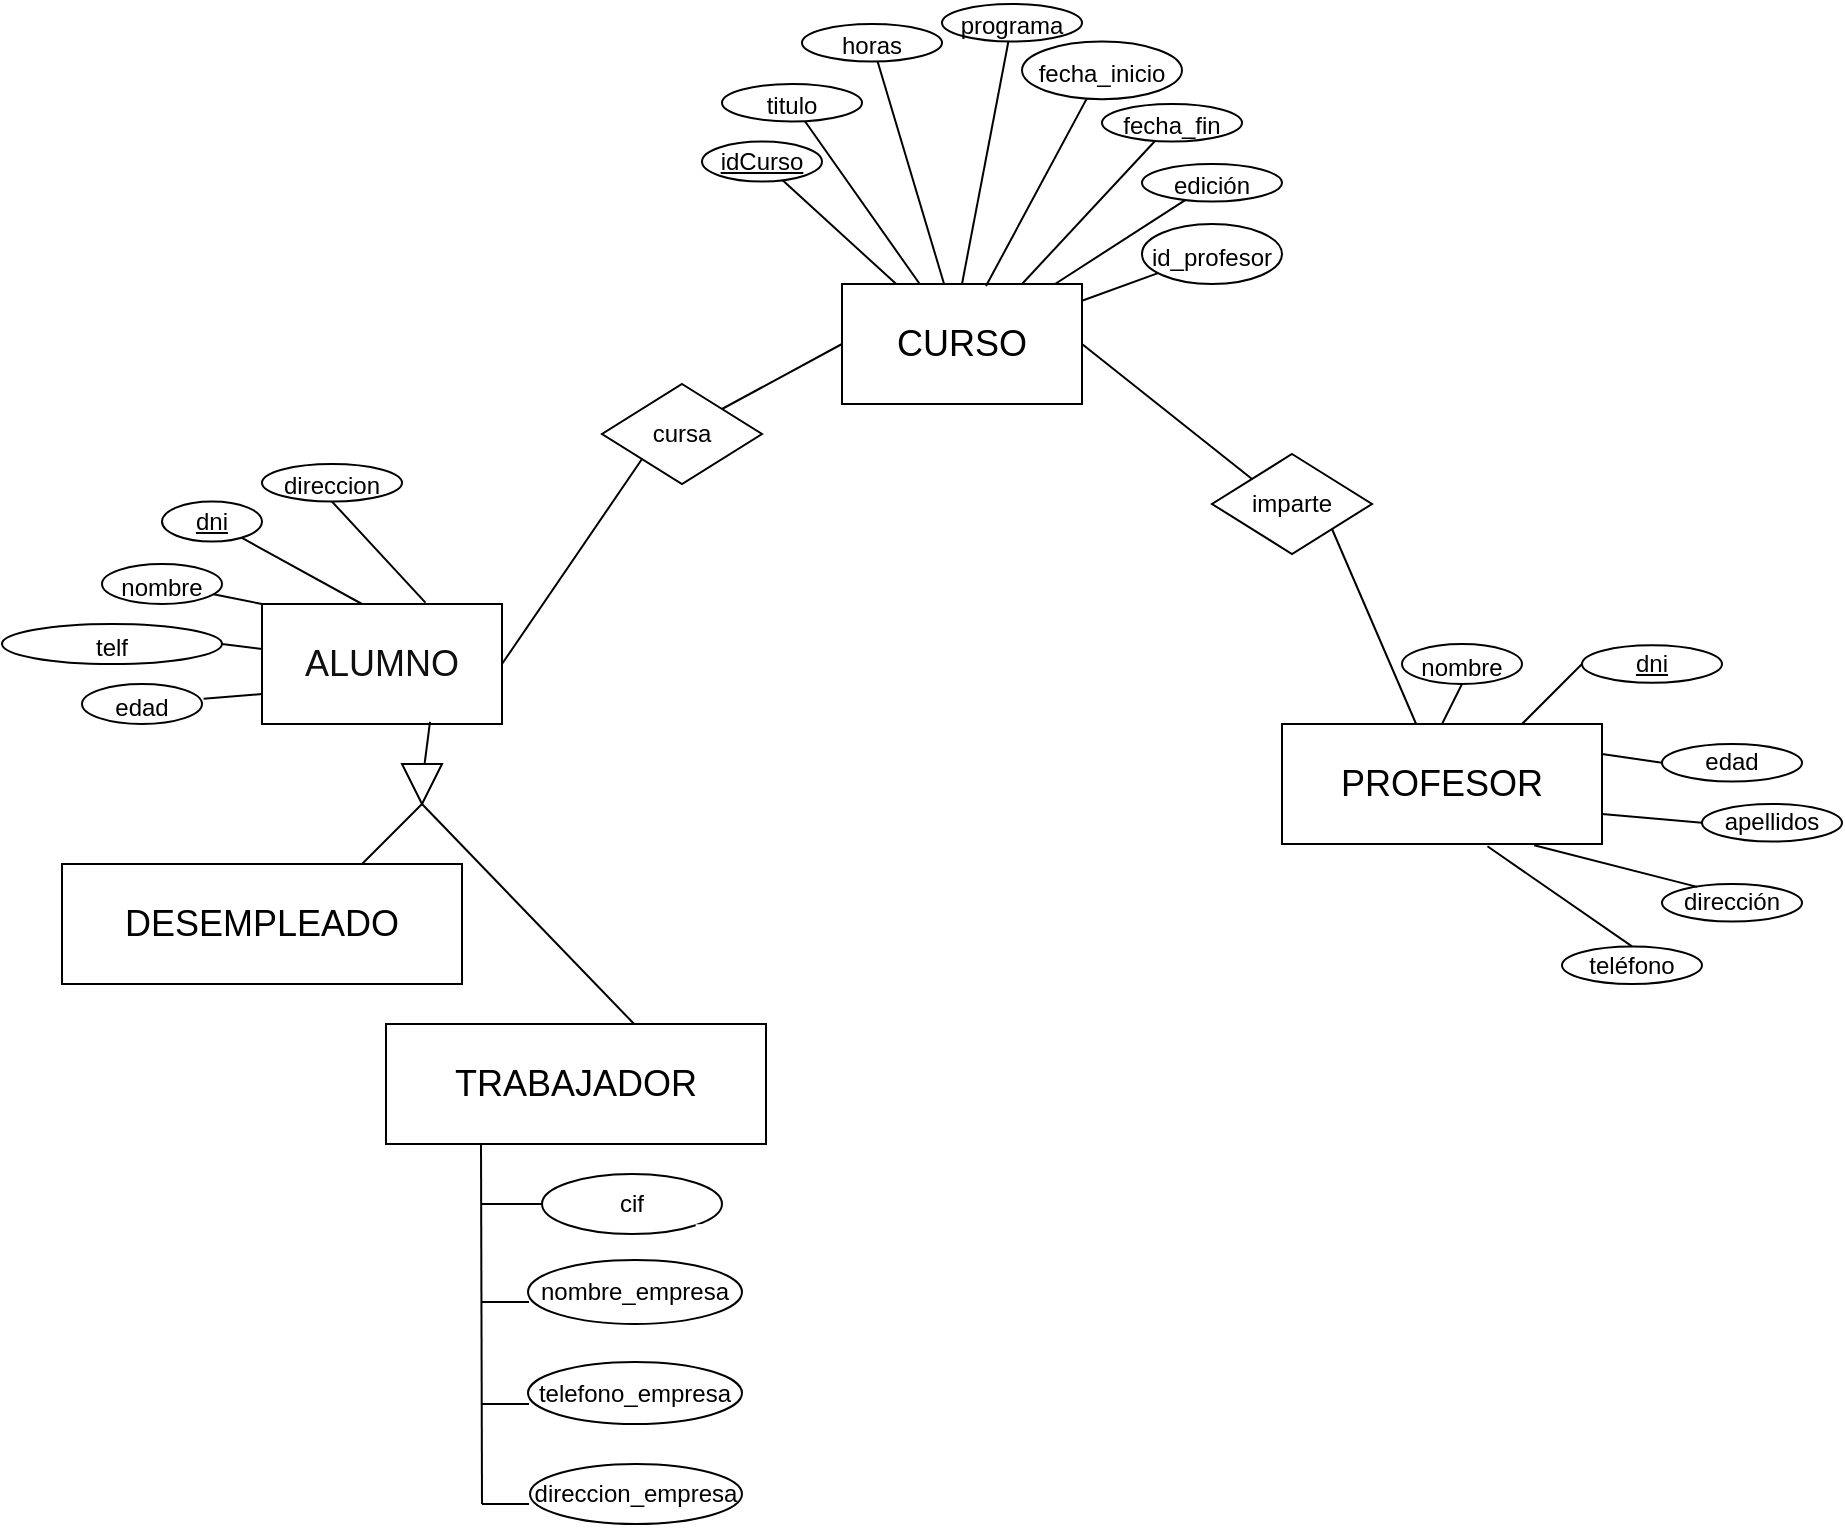 <mxfile version="20.1.1" type="github">
  <diagram id="1pK2U52u39EcWoUf9Ywa" name="Página-1">
    <mxGraphModel dx="2271" dy="1413" grid="1" gridSize="10" guides="1" tooltips="1" connect="1" arrows="1" fold="1" page="1" pageScale="1" pageWidth="1169" pageHeight="827" math="0" shadow="0">
      <root>
        <mxCell id="0" />
        <mxCell id="1" parent="0" />
        <mxCell id="-nL9x9uwBdVTPMebP5XL-3" value="&lt;font color=&quot;#0F0F0F&quot;&gt;ALUMNO&lt;/font&gt;" style="rounded=0;whiteSpace=wrap;html=1;shadow=0;sketch=0;fontSize=18;" vertex="1" parent="1">
          <mxGeometry x="110" y="110" width="120" height="60" as="geometry" />
        </mxCell>
        <mxCell id="-nL9x9uwBdVTPMebP5XL-4" value="DESEMPLEADO" style="rounded=0;whiteSpace=wrap;html=1;shadow=0;sketch=0;fontSize=18;" vertex="1" parent="1">
          <mxGeometry x="10" y="240" width="200" height="60" as="geometry" />
        </mxCell>
        <mxCell id="-nL9x9uwBdVTPMebP5XL-6" value="TRABAJADOR" style="rounded=0;whiteSpace=wrap;html=1;shadow=0;sketch=0;fontSize=18;" vertex="1" parent="1">
          <mxGeometry x="172" y="320" width="190" height="60" as="geometry" />
        </mxCell>
        <mxCell id="TKiHXVhpRPQdh1ImLI7p-11" style="rounded=0;orthogonalLoop=1;jettySize=auto;html=1;entryX=1;entryY=0;entryDx=0;entryDy=0;exitX=0;exitY=0.5;exitDx=0;exitDy=0;endArrow=none;endFill=0;" edge="1" parent="1" source="-nL9x9uwBdVTPMebP5XL-10" target="TKiHXVhpRPQdh1ImLI7p-10">
          <mxGeometry relative="1" as="geometry" />
        </mxCell>
        <mxCell id="TKiHXVhpRPQdh1ImLI7p-12" style="rounded=0;orthogonalLoop=1;jettySize=auto;html=1;entryX=0;entryY=0;entryDx=0;entryDy=0;exitX=1;exitY=0.5;exitDx=0;exitDy=0;endArrow=none;endFill=0;" edge="1" parent="1" source="-nL9x9uwBdVTPMebP5XL-10" target="TKiHXVhpRPQdh1ImLI7p-9">
          <mxGeometry relative="1" as="geometry" />
        </mxCell>
        <mxCell id="-nL9x9uwBdVTPMebP5XL-10" value="&lt;div&gt;CURSO&lt;/div&gt;" style="rounded=0;whiteSpace=wrap;html=1;shadow=0;sketch=0;fontSize=18;" vertex="1" parent="1">
          <mxGeometry x="400" y="-50" width="120" height="60" as="geometry" />
        </mxCell>
        <mxCell id="-nL9x9uwBdVTPMebP5XL-11" value="" style="endArrow=none;html=1;rounded=1;sketch=0;fontSize=18;curved=0;exitX=1;exitY=0.5;exitDx=0;exitDy=0;entryX=0;entryY=1;entryDx=0;entryDy=0;" edge="1" parent="1" source="-nL9x9uwBdVTPMebP5XL-3" target="TKiHXVhpRPQdh1ImLI7p-10">
          <mxGeometry width="50" height="50" relative="1" as="geometry">
            <mxPoint x="510" y="460" as="sourcePoint" />
            <mxPoint x="310" y="110" as="targetPoint" />
          </mxGeometry>
        </mxCell>
        <mxCell id="-nL9x9uwBdVTPMebP5XL-12" value="PROFESOR" style="rounded=0;whiteSpace=wrap;html=1;shadow=0;sketch=0;fontSize=18;" vertex="1" parent="1">
          <mxGeometry x="620" y="170" width="160" height="60" as="geometry" />
        </mxCell>
        <mxCell id="-nL9x9uwBdVTPMebP5XL-13" value="" style="endArrow=none;html=1;rounded=1;sketch=0;fontSize=18;curved=0;exitX=1;exitY=1;exitDx=0;exitDy=0;" edge="1" parent="1" source="TKiHXVhpRPQdh1ImLI7p-9" target="-nL9x9uwBdVTPMebP5XL-12">
          <mxGeometry width="50" height="50" relative="1" as="geometry">
            <mxPoint x="490" y="130" as="sourcePoint" />
            <mxPoint x="560" y="410" as="targetPoint" />
            <Array as="points" />
          </mxGeometry>
        </mxCell>
        <mxCell id="-y0gwHIN84zzs6Bqgjcf-3" value="" style="endArrow=none;html=1;rounded=0;startArrow=none;entryX=0.7;entryY=0.983;entryDx=0;entryDy=0;entryPerimeter=0;" edge="1" parent="1" source="-y0gwHIN84zzs6Bqgjcf-6" target="-nL9x9uwBdVTPMebP5XL-3">
          <mxGeometry width="50" height="50" relative="1" as="geometry">
            <mxPoint x="190" y="210" as="sourcePoint" />
            <mxPoint x="190" y="160" as="targetPoint" />
          </mxGeometry>
        </mxCell>
        <mxCell id="-nL9x9uwBdVTPMebP5XL-15" value="cif" style="ellipse;whiteSpace=wrap;html=1;rounded=0;shadow=0;sketch=0;fontSize=12;" vertex="1" parent="1">
          <mxGeometry x="250" y="395" width="90" height="30" as="geometry" />
        </mxCell>
        <mxCell id="-y0gwHIN84zzs6Bqgjcf-4" value="" style="endArrow=none;html=1;rounded=0;exitX=0.75;exitY=0;exitDx=0;exitDy=0;" edge="1" parent="1" source="-nL9x9uwBdVTPMebP5XL-4">
          <mxGeometry width="50" height="50" relative="1" as="geometry">
            <mxPoint x="140" y="260" as="sourcePoint" />
            <mxPoint x="190" y="210" as="targetPoint" />
          </mxGeometry>
        </mxCell>
        <mxCell id="-y0gwHIN84zzs6Bqgjcf-5" value="" style="endArrow=none;html=1;rounded=0;exitX=0.653;exitY=0;exitDx=0;exitDy=0;exitPerimeter=0;" edge="1" parent="1" source="-nL9x9uwBdVTPMebP5XL-6">
          <mxGeometry width="50" height="50" relative="1" as="geometry">
            <mxPoint x="380" y="280" as="sourcePoint" />
            <mxPoint x="190" y="210" as="targetPoint" />
          </mxGeometry>
        </mxCell>
        <mxCell id="-y0gwHIN84zzs6Bqgjcf-6" value="" style="triangle;whiteSpace=wrap;html=1;rotation=0;direction=south;" vertex="1" parent="1">
          <mxGeometry x="180" y="190" width="20" height="20" as="geometry" />
        </mxCell>
        <mxCell id="-y0gwHIN84zzs6Bqgjcf-7" value="" style="endArrow=none;html=1;rounded=0;" edge="1" parent="1" target="-y0gwHIN84zzs6Bqgjcf-6">
          <mxGeometry width="50" height="50" relative="1" as="geometry">
            <mxPoint x="190" y="210" as="sourcePoint" />
            <mxPoint x="190" y="175" as="targetPoint" />
          </mxGeometry>
        </mxCell>
        <mxCell id="-y0gwHIN84zzs6Bqgjcf-8" value="" style="endArrow=none;html=1;rounded=1;sketch=0;curved=0;" edge="1" parent="1" target="-y0gwHIN84zzs6Bqgjcf-9">
          <mxGeometry width="50" height="50" relative="1" as="geometry">
            <mxPoint x="160" y="110" as="sourcePoint" />
            <mxPoint x="160" y="80" as="targetPoint" />
            <Array as="points" />
          </mxGeometry>
        </mxCell>
        <mxCell id="-y0gwHIN84zzs6Bqgjcf-9" value="&lt;u&gt;dni&lt;/u&gt;" style="ellipse;whiteSpace=wrap;html=1;rounded=0;sketch=0;" vertex="1" parent="1">
          <mxGeometry x="60" y="58.79" width="50" height="20" as="geometry" />
        </mxCell>
        <mxCell id="-nL9x9uwBdVTPMebP5XL-32" style="edgeStyle=orthogonalEdgeStyle;curved=0;rounded=1;sketch=0;orthogonalLoop=1;jettySize=auto;html=1;exitX=1;exitY=1;exitDx=0;exitDy=0;fontSize=12;fontColor=#0F0F0F;strokeColor=#FFFFFF;" edge="1" parent="1" source="-nL9x9uwBdVTPMebP5XL-15">
          <mxGeometry relative="1" as="geometry">
            <mxPoint x="795" y="330.0" as="targetPoint" />
          </mxGeometry>
        </mxCell>
        <mxCell id="-nL9x9uwBdVTPMebP5XL-16" value="&lt;font style=&quot;font-size: 12px;&quot;&gt;edad&lt;/font&gt;" style="ellipse;whiteSpace=wrap;html=1;rounded=0;shadow=0;sketch=0;fontSize=12;" vertex="1" parent="1">
          <mxGeometry x="810" y="180.003" width="70" height="18.79" as="geometry" />
        </mxCell>
        <mxCell id="-nL9x9uwBdVTPMebP5XL-18" value="apellidos" style="ellipse;whiteSpace=wrap;html=1;rounded=0;shadow=0;sketch=0;fontSize=12;" vertex="1" parent="1">
          <mxGeometry x="830" y="209.996" width="70" height="18.79" as="geometry" />
        </mxCell>
        <mxCell id="-nL9x9uwBdVTPMebP5XL-19" value="dirección" style="ellipse;whiteSpace=wrap;html=1;rounded=0;shadow=0;sketch=0;fontSize=12;" vertex="1" parent="1">
          <mxGeometry x="810" y="249.999" width="70" height="18.79" as="geometry" />
        </mxCell>
        <mxCell id="-nL9x9uwBdVTPMebP5XL-20" value="teléfono" style="ellipse;whiteSpace=wrap;html=1;rounded=0;shadow=0;sketch=0;fontSize=12;" vertex="1" parent="1">
          <mxGeometry x="760" y="281.21" width="70" height="18.79" as="geometry" />
        </mxCell>
        <mxCell id="TKiHXVhpRPQdh1ImLI7p-9" value="imparte" style="rhombus;whiteSpace=wrap;html=1;" vertex="1" parent="1">
          <mxGeometry x="585" y="35" width="80" height="50" as="geometry" />
        </mxCell>
        <mxCell id="TKiHXVhpRPQdh1ImLI7p-10" value="cursa" style="rhombus;whiteSpace=wrap;html=1;" vertex="1" parent="1">
          <mxGeometry x="280" width="80" height="50" as="geometry" />
        </mxCell>
        <mxCell id="-y0gwHIN84zzs6Bqgjcf-12" value="&lt;font style=&quot;font-size: 12px;&quot;&gt;nombre&lt;/font&gt;" style="ellipse;whiteSpace=wrap;html=1;rounded=0;shadow=0;sketch=0;fontSize=18;" vertex="1" parent="1">
          <mxGeometry x="30" y="90" width="60" height="20" as="geometry" />
        </mxCell>
        <mxCell id="-y0gwHIN84zzs6Bqgjcf-13" value="" style="endArrow=none;html=1;rounded=1;sketch=0;curved=0;entryX=0;entryY=0;entryDx=0;entryDy=0;" edge="1" parent="1" source="-y0gwHIN84zzs6Bqgjcf-12" target="-nL9x9uwBdVTPMebP5XL-3">
          <mxGeometry width="50" height="50" relative="1" as="geometry">
            <mxPoint x="100" y="110" as="sourcePoint" />
            <mxPoint x="107.96" y="132.98" as="targetPoint" />
          </mxGeometry>
        </mxCell>
        <mxCell id="-y0gwHIN84zzs6Bqgjcf-15" value="&lt;font style=&quot;font-size: 12px;&quot;&gt;direccion&lt;/font&gt;" style="ellipse;whiteSpace=wrap;html=1;rounded=0;shadow=0;sketch=0;fontSize=18;" vertex="1" parent="1">
          <mxGeometry x="110" y="40" width="70" height="18.79" as="geometry" />
        </mxCell>
        <mxCell id="-y0gwHIN84zzs6Bqgjcf-16" value="" style="endArrow=none;html=1;rounded=1;sketch=0;curved=0;exitX=0.681;exitY=-0.011;exitDx=0;exitDy=0;exitPerimeter=0;entryX=0.5;entryY=1;entryDx=0;entryDy=0;" edge="1" parent="1" source="-nL9x9uwBdVTPMebP5XL-3" target="-y0gwHIN84zzs6Bqgjcf-15">
          <mxGeometry width="50" height="50" relative="1" as="geometry">
            <mxPoint x="170" y="120" as="sourcePoint" />
            <mxPoint x="200" y="61" as="targetPoint" />
            <Array as="points" />
          </mxGeometry>
        </mxCell>
        <mxCell id="-y0gwHIN84zzs6Bqgjcf-17" value="&lt;font style=&quot;font-size: 12px;&quot;&gt;telf&lt;/font&gt;" style="ellipse;whiteSpace=wrap;html=1;rounded=0;shadow=0;sketch=0;fontSize=18;" vertex="1" parent="1">
          <mxGeometry x="-20" y="120" width="110" height="20" as="geometry" />
        </mxCell>
        <mxCell id="-y0gwHIN84zzs6Bqgjcf-18" value="" style="endArrow=none;html=1;rounded=1;sketch=0;curved=0;entryX=1;entryY=0.5;entryDx=0;entryDy=0;" edge="1" parent="1" source="-nL9x9uwBdVTPMebP5XL-3" target="-y0gwHIN84zzs6Bqgjcf-17">
          <mxGeometry width="50" height="50" relative="1" as="geometry">
            <mxPoint x="201.72" y="119.34" as="sourcePoint" />
            <mxPoint x="215" y="80" as="targetPoint" />
            <Array as="points" />
          </mxGeometry>
        </mxCell>
        <mxCell id="-y0gwHIN84zzs6Bqgjcf-24" value="&lt;font style=&quot;font-size: 12px;&quot;&gt;edad&lt;/font&gt;" style="ellipse;whiteSpace=wrap;html=1;rounded=0;shadow=0;sketch=0;fontSize=18;" vertex="1" parent="1">
          <mxGeometry x="20" y="150" width="60" height="20" as="geometry" />
        </mxCell>
        <mxCell id="-y0gwHIN84zzs6Bqgjcf-25" value="" style="endArrow=none;html=1;rounded=1;sketch=0;fontSize=12;curved=0;exitX=0;exitY=0.75;exitDx=0;exitDy=0;entryX=1.013;entryY=0.367;entryDx=0;entryDy=0;entryPerimeter=0;" edge="1" parent="1" source="-nL9x9uwBdVTPMebP5XL-3" target="-y0gwHIN84zzs6Bqgjcf-24">
          <mxGeometry width="50" height="50" relative="1" as="geometry">
            <mxPoint x="240" y="120" as="sourcePoint" />
            <mxPoint x="290" y="70" as="targetPoint" />
          </mxGeometry>
        </mxCell>
        <mxCell id="-nL9x9uwBdVTPMebP5XL-37" value="" style="edgeStyle=orthogonalEdgeStyle;curved=0;rounded=1;sketch=0;orthogonalLoop=1;jettySize=auto;html=1;fontSize=12;fontColor=#0F0F0F;strokeColor=#FFFFFF;" edge="1" parent="1" source="-nL9x9uwBdVTPMebP5XL-35" target="-nL9x9uwBdVTPMebP5XL-36">
          <mxGeometry relative="1" as="geometry" />
        </mxCell>
        <mxCell id="-nL9x9uwBdVTPMebP5XL-35" value="direccion_empresa" style="ellipse;whiteSpace=wrap;html=1;rounded=0;shadow=0;sketch=0;fontSize=12;" vertex="1" parent="1">
          <mxGeometry x="244" y="540" width="106" height="30" as="geometry" />
        </mxCell>
        <mxCell id="-nL9x9uwBdVTPMebP5XL-36" value="telefono_empresa" style="ellipse;whiteSpace=wrap;html=1;rounded=0;shadow=0;sketch=0;fontSize=12;" vertex="1" parent="1">
          <mxGeometry x="243" y="489" width="107" height="31" as="geometry" />
        </mxCell>
        <mxCell id="TKiHXVhpRPQdh1ImLI7p-15" value="" style="endArrow=none;html=1;rounded=0;exitX=0.5;exitY=0;exitDx=0;exitDy=0;entryX=0.642;entryY=1.019;entryDx=0;entryDy=0;entryPerimeter=0;" edge="1" parent="1" source="-nL9x9uwBdVTPMebP5XL-20" target="-nL9x9uwBdVTPMebP5XL-12">
          <mxGeometry width="50" height="50" relative="1" as="geometry">
            <mxPoint x="570" y="280" as="sourcePoint" />
            <mxPoint x="620" y="230" as="targetPoint" />
          </mxGeometry>
        </mxCell>
        <mxCell id="-nL9x9uwBdVTPMebP5XL-38" value="" style="endArrow=none;html=1;rounded=1;sketch=0;fontSize=11;fontColor=#0F0F0F;strokeColor=default;curved=0;exitX=0.25;exitY=1;exitDx=0;exitDy=0;" edge="1" parent="1" source="-nL9x9uwBdVTPMebP5XL-6">
          <mxGeometry width="50" height="50" relative="1" as="geometry">
            <mxPoint x="190" y="390" as="sourcePoint" />
            <mxPoint x="220" y="560" as="targetPoint" />
          </mxGeometry>
        </mxCell>
        <mxCell id="TKiHXVhpRPQdh1ImLI7p-16" value="" style="endArrow=none;html=1;rounded=0;exitX=0.251;exitY=0.077;exitDx=0;exitDy=0;exitPerimeter=0;entryX=0.788;entryY=1.01;entryDx=0;entryDy=0;entryPerimeter=0;" edge="1" parent="1" source="-nL9x9uwBdVTPMebP5XL-19" target="-nL9x9uwBdVTPMebP5XL-12">
          <mxGeometry width="50" height="50" relative="1" as="geometry">
            <mxPoint x="570" y="280" as="sourcePoint" />
            <mxPoint x="620" y="230" as="targetPoint" />
          </mxGeometry>
        </mxCell>
        <mxCell id="-nL9x9uwBdVTPMebP5XL-39" value="" style="endArrow=none;html=1;rounded=1;sketch=0;fontSize=11;fontColor=#0F0F0F;strokeColor=default;curved=0;entryX=0;entryY=0.5;entryDx=0;entryDy=0;" edge="1" parent="1" target="-nL9x9uwBdVTPMebP5XL-15">
          <mxGeometry width="50" height="50" relative="1" as="geometry">
            <mxPoint x="220" y="410" as="sourcePoint" />
            <mxPoint x="280" y="450" as="targetPoint" />
          </mxGeometry>
        </mxCell>
        <mxCell id="TKiHXVhpRPQdh1ImLI7p-17" value="" style="endArrow=none;html=1;rounded=0;exitX=0;exitY=0.5;exitDx=0;exitDy=0;entryX=1;entryY=0.75;entryDx=0;entryDy=0;" edge="1" parent="1" source="-nL9x9uwBdVTPMebP5XL-18" target="-nL9x9uwBdVTPMebP5XL-12">
          <mxGeometry width="50" height="50" relative="1" as="geometry">
            <mxPoint x="570" y="280" as="sourcePoint" />
            <mxPoint x="620" y="230" as="targetPoint" />
          </mxGeometry>
        </mxCell>
        <mxCell id="-nL9x9uwBdVTPMebP5XL-40" value="" style="endArrow=none;html=1;rounded=1;sketch=0;fontSize=11;fontColor=#0F0F0F;strokeColor=default;curved=0;entryX=0;entryY=0.5;entryDx=0;entryDy=0;" edge="1" parent="1">
          <mxGeometry width="50" height="50" relative="1" as="geometry">
            <mxPoint x="220" y="459" as="sourcePoint" />
            <mxPoint x="243.5" y="459" as="targetPoint" />
          </mxGeometry>
        </mxCell>
        <mxCell id="TKiHXVhpRPQdh1ImLI7p-18" value="" style="endArrow=none;html=1;rounded=0;exitX=0;exitY=0.5;exitDx=0;exitDy=0;entryX=1;entryY=0.25;entryDx=0;entryDy=0;" edge="1" parent="1" source="-nL9x9uwBdVTPMebP5XL-16" target="-nL9x9uwBdVTPMebP5XL-12">
          <mxGeometry width="50" height="50" relative="1" as="geometry">
            <mxPoint x="570" y="280" as="sourcePoint" />
            <mxPoint x="620" y="230" as="targetPoint" />
          </mxGeometry>
        </mxCell>
        <mxCell id="-nL9x9uwBdVTPMebP5XL-41" value="" style="endArrow=none;html=1;rounded=1;sketch=0;fontSize=11;fontColor=#0F0F0F;strokeColor=default;curved=0;entryX=0;entryY=0.5;entryDx=0;entryDy=0;" edge="1" parent="1">
          <mxGeometry width="50" height="50" relative="1" as="geometry">
            <mxPoint x="220" y="510" as="sourcePoint" />
            <mxPoint x="243.5" y="510" as="targetPoint" />
          </mxGeometry>
        </mxCell>
        <mxCell id="TKiHXVhpRPQdh1ImLI7p-19" value="" style="endArrow=none;html=1;rounded=0;entryX=0.75;entryY=0;entryDx=0;entryDy=0;exitX=0;exitY=0.5;exitDx=0;exitDy=0;" edge="1" parent="1" source="TKiHXVhpRPQdh1ImLI7p-21" target="-nL9x9uwBdVTPMebP5XL-12">
          <mxGeometry width="50" height="50" relative="1" as="geometry">
            <mxPoint x="770" y="140" as="sourcePoint" />
            <mxPoint x="620" y="230" as="targetPoint" />
          </mxGeometry>
        </mxCell>
        <mxCell id="-nL9x9uwBdVTPMebP5XL-42" value="" style="endArrow=none;html=1;rounded=1;sketch=0;fontSize=11;fontColor=#0F0F0F;strokeColor=default;curved=0;entryX=0;entryY=0.5;entryDx=0;entryDy=0;" edge="1" parent="1">
          <mxGeometry width="50" height="50" relative="1" as="geometry">
            <mxPoint x="220" y="560" as="sourcePoint" />
            <mxPoint x="243.5" y="560" as="targetPoint" />
          </mxGeometry>
        </mxCell>
        <mxCell id="TKiHXVhpRPQdh1ImLI7p-21" value="&lt;font style=&quot;font-size: 12px;&quot;&gt;dni&lt;/font&gt;" style="ellipse;whiteSpace=wrap;html=1;rounded=0;shadow=0;sketch=0;fontSize=12;fontStyle=4" vertex="1" parent="1">
          <mxGeometry x="770" y="130.603" width="70" height="18.79" as="geometry" />
        </mxCell>
        <mxCell id="TKiHXVhpRPQdh1ImLI7p-23" value="nombre_empresa" style="ellipse;whiteSpace=wrap;html=1;rounded=0;shadow=0;sketch=0;fontSize=12;" vertex="1" parent="1">
          <mxGeometry x="243" y="438" width="107" height="32" as="geometry" />
        </mxCell>
        <mxCell id="-y0gwHIN84zzs6Bqgjcf-26" value="&lt;font style=&quot;font-size: 12px;&quot;&gt;nombre&lt;/font&gt;" style="ellipse;whiteSpace=wrap;html=1;rounded=0;shadow=0;sketch=0;fontSize=18;" vertex="1" parent="1">
          <mxGeometry x="680" y="130" width="60" height="20" as="geometry" />
        </mxCell>
        <mxCell id="-y0gwHIN84zzs6Bqgjcf-34" value="" style="endArrow=none;html=1;rounded=1;sketch=0;fontSize=12;curved=0;entryX=0.5;entryY=1;entryDx=0;entryDy=0;exitX=0.5;exitY=0;exitDx=0;exitDy=0;" edge="1" parent="1" source="-nL9x9uwBdVTPMebP5XL-12" target="-y0gwHIN84zzs6Bqgjcf-26">
          <mxGeometry width="50" height="50" relative="1" as="geometry">
            <mxPoint x="709.33" y="190" as="sourcePoint" />
            <mxPoint x="709.33" y="110" as="targetPoint" />
          </mxGeometry>
        </mxCell>
        <mxCell id="TKiHXVhpRPQdh1ImLI7p-43" style="edgeStyle=none;rounded=0;orthogonalLoop=1;jettySize=auto;html=1;fontSize=12;endArrow=none;endFill=0;" edge="1" parent="1" source="TKiHXVhpRPQdh1ImLI7p-37" target="-nL9x9uwBdVTPMebP5XL-10">
          <mxGeometry relative="1" as="geometry" />
        </mxCell>
        <mxCell id="TKiHXVhpRPQdh1ImLI7p-37" value="&lt;u&gt;idCurso&lt;/u&gt;" style="ellipse;whiteSpace=wrap;html=1;rounded=0;sketch=0;" vertex="1" parent="1">
          <mxGeometry x="330" y="-121.21" width="60" height="20" as="geometry" />
        </mxCell>
        <mxCell id="TKiHXVhpRPQdh1ImLI7p-42" style="edgeStyle=none;rounded=0;orthogonalLoop=1;jettySize=auto;html=1;fontSize=12;endArrow=none;endFill=0;" edge="1" parent="1" source="TKiHXVhpRPQdh1ImLI7p-38" target="-nL9x9uwBdVTPMebP5XL-10">
          <mxGeometry relative="1" as="geometry" />
        </mxCell>
        <mxCell id="TKiHXVhpRPQdh1ImLI7p-38" value="&lt;span style=&quot;font-size: 12px;&quot;&gt;horas&lt;/span&gt;" style="ellipse;whiteSpace=wrap;html=1;rounded=0;shadow=0;sketch=0;fontSize=18;" vertex="1" parent="1">
          <mxGeometry x="380" y="-180" width="70" height="18.79" as="geometry" />
        </mxCell>
        <mxCell id="TKiHXVhpRPQdh1ImLI7p-41" style="edgeStyle=none;rounded=0;orthogonalLoop=1;jettySize=auto;html=1;fontSize=12;endArrow=none;endFill=0;" edge="1" parent="1" source="TKiHXVhpRPQdh1ImLI7p-40" target="-nL9x9uwBdVTPMebP5XL-10">
          <mxGeometry relative="1" as="geometry" />
        </mxCell>
        <mxCell id="TKiHXVhpRPQdh1ImLI7p-40" value="&lt;span style=&quot;font-size: 12px;&quot;&gt;titulo&lt;br&gt;&lt;/span&gt;" style="ellipse;whiteSpace=wrap;html=1;rounded=0;shadow=0;sketch=0;fontSize=18;" vertex="1" parent="1">
          <mxGeometry x="340" y="-150" width="70" height="18.79" as="geometry" />
        </mxCell>
        <mxCell id="TKiHXVhpRPQdh1ImLI7p-54" style="edgeStyle=none;rounded=0;orthogonalLoop=1;jettySize=auto;html=1;entryX=0.5;entryY=0;entryDx=0;entryDy=0;fontSize=12;endArrow=none;endFill=0;" edge="1" parent="1" source="TKiHXVhpRPQdh1ImLI7p-44" target="-nL9x9uwBdVTPMebP5XL-10">
          <mxGeometry relative="1" as="geometry" />
        </mxCell>
        <mxCell id="TKiHXVhpRPQdh1ImLI7p-44" value="&lt;span style=&quot;font-size: 12px;&quot;&gt;programa&lt;br&gt;&lt;/span&gt;" style="ellipse;whiteSpace=wrap;html=1;rounded=0;shadow=0;sketch=0;fontSize=18;" vertex="1" parent="1">
          <mxGeometry x="450" y="-190" width="70" height="18.79" as="geometry" />
        </mxCell>
        <mxCell id="TKiHXVhpRPQdh1ImLI7p-53" style="edgeStyle=none;rounded=0;orthogonalLoop=1;jettySize=auto;html=1;entryX=0.6;entryY=0.017;entryDx=0;entryDy=0;entryPerimeter=0;fontSize=12;endArrow=none;endFill=0;" edge="1" parent="1" source="TKiHXVhpRPQdh1ImLI7p-45" target="-nL9x9uwBdVTPMebP5XL-10">
          <mxGeometry relative="1" as="geometry" />
        </mxCell>
        <mxCell id="TKiHXVhpRPQdh1ImLI7p-45" value="&lt;span style=&quot;font-size: 12px;&quot;&gt;fecha_inicio&lt;br&gt;&lt;/span&gt;" style="ellipse;whiteSpace=wrap;html=1;rounded=0;shadow=0;sketch=0;fontSize=18;" vertex="1" parent="1">
          <mxGeometry x="490" y="-171.21" width="80" height="28.79" as="geometry" />
        </mxCell>
        <mxCell id="TKiHXVhpRPQdh1ImLI7p-52" style="edgeStyle=none;rounded=0;orthogonalLoop=1;jettySize=auto;html=1;entryX=0.75;entryY=0;entryDx=0;entryDy=0;fontSize=12;endArrow=none;endFill=0;" edge="1" parent="1" source="TKiHXVhpRPQdh1ImLI7p-46" target="-nL9x9uwBdVTPMebP5XL-10">
          <mxGeometry relative="1" as="geometry" />
        </mxCell>
        <mxCell id="TKiHXVhpRPQdh1ImLI7p-46" value="&lt;span style=&quot;font-size: 12px;&quot;&gt;fecha_fin&lt;br&gt;&lt;/span&gt;" style="ellipse;whiteSpace=wrap;html=1;rounded=0;shadow=0;sketch=0;fontSize=18;" vertex="1" parent="1">
          <mxGeometry x="530" y="-140" width="70" height="18.79" as="geometry" />
        </mxCell>
        <mxCell id="TKiHXVhpRPQdh1ImLI7p-51" style="edgeStyle=none;rounded=0;orthogonalLoop=1;jettySize=auto;html=1;fontSize=12;endArrow=none;endFill=0;" edge="1" parent="1" source="TKiHXVhpRPQdh1ImLI7p-48" target="-nL9x9uwBdVTPMebP5XL-10">
          <mxGeometry relative="1" as="geometry" />
        </mxCell>
        <mxCell id="TKiHXVhpRPQdh1ImLI7p-48" value="&lt;span style=&quot;font-size: 12px;&quot;&gt;edición&lt;br&gt;&lt;/span&gt;" style="ellipse;whiteSpace=wrap;html=1;rounded=0;shadow=0;sketch=0;fontSize=18;" vertex="1" parent="1">
          <mxGeometry x="550" y="-110" width="70" height="18.79" as="geometry" />
        </mxCell>
        <mxCell id="TKiHXVhpRPQdh1ImLI7p-50" style="edgeStyle=none;rounded=0;orthogonalLoop=1;jettySize=auto;html=1;fontSize=12;endArrow=none;endFill=0;" edge="1" parent="1" source="TKiHXVhpRPQdh1ImLI7p-49" target="-nL9x9uwBdVTPMebP5XL-10">
          <mxGeometry relative="1" as="geometry" />
        </mxCell>
        <mxCell id="TKiHXVhpRPQdh1ImLI7p-49" value="&lt;span style=&quot;font-size: 12px;&quot;&gt;id_profesor&lt;br&gt;&lt;/span&gt;" style="ellipse;whiteSpace=wrap;html=1;rounded=0;shadow=0;sketch=0;fontSize=18;" vertex="1" parent="1">
          <mxGeometry x="550" y="-80" width="70" height="30" as="geometry" />
        </mxCell>
      </root>
    </mxGraphModel>
  </diagram>
</mxfile>
